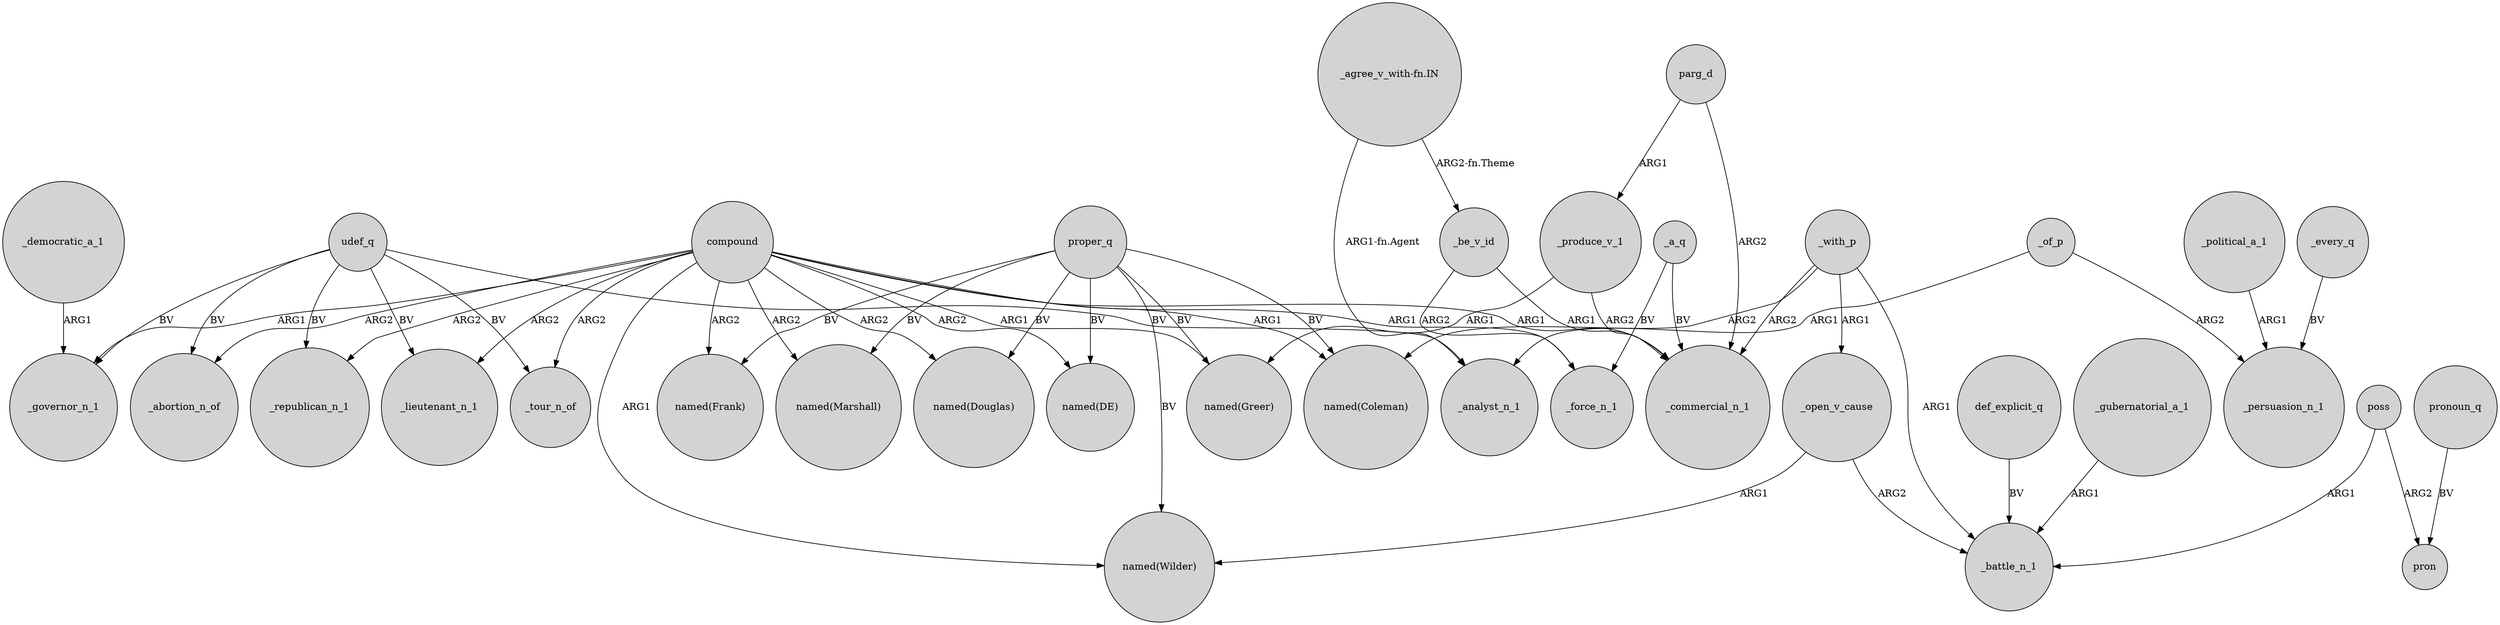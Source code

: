digraph {
	node [shape=circle style=filled]
	_a_q -> _force_n_1 [label=BV]
	_be_v_id -> _commercial_n_1 [label=ARG1]
	_democratic_a_1 -> _governor_n_1 [label=ARG1]
	poss -> pron [label=ARG2]
	udef_q -> _governor_n_1 [label=BV]
	"_agree_v_with-fn.IN" -> _analyst_n_1 [label="ARG1-fn.Agent"]
	"_agree_v_with-fn.IN" -> _be_v_id [label="ARG2-fn.Theme"]
	compound -> _force_n_1 [label=ARG1]
	_every_q -> _persuasion_n_1 [label=BV]
	compound -> "named(Greer)" [label=ARG1]
	poss -> _battle_n_1 [label=ARG1]
	_open_v_cause -> _battle_n_1 [label=ARG2]
	_of_p -> _analyst_n_1 [label=ARG1]
	compound -> _lieutenant_n_1 [label=ARG2]
	_with_p -> "named(Coleman)" [label=ARG2]
	_a_q -> _commercial_n_1 [label=BV]
	compound -> "named(Marshall)" [label=ARG2]
	compound -> "named(DE)" [label=ARG2]
	compound -> "named(Wilder)" [label=ARG1]
	compound -> "named(Coleman)" [label=ARG1]
	parg_d -> _produce_v_1 [label=ARG1]
	compound -> _tour_n_of [label=ARG2]
	pronoun_q -> pron [label=BV]
	udef_q -> _tour_n_of [label=BV]
	udef_q -> _lieutenant_n_1 [label=BV]
	compound -> "named(Douglas)" [label=ARG2]
	def_explicit_q -> _battle_n_1 [label=BV]
	compound -> _governor_n_1 [label=ARG1]
	proper_q -> "named(Wilder)" [label=BV]
	_with_p -> _battle_n_1 [label=ARG1]
	proper_q -> "named(DE)" [label=BV]
	_with_p -> _open_v_cause [label=ARG1]
	_be_v_id -> _force_n_1 [label=ARG2]
	compound -> _republican_n_1 [label=ARG2]
	_produce_v_1 -> "named(Greer)" [label=ARG1]
	_open_v_cause -> "named(Wilder)" [label=ARG1]
	proper_q -> "named(Marshall)" [label=BV]
	compound -> _commercial_n_1 [label=ARG1]
	udef_q -> _abortion_n_of [label=BV]
	parg_d -> _commercial_n_1 [label=ARG2]
	udef_q -> _analyst_n_1 [label=BV]
	_of_p -> _persuasion_n_1 [label=ARG2]
	_produce_v_1 -> _commercial_n_1 [label=ARG2]
	_gubernatorial_a_1 -> _battle_n_1 [label=ARG1]
	compound -> _abortion_n_of [label=ARG2]
	proper_q -> "named(Coleman)" [label=BV]
	udef_q -> _republican_n_1 [label=BV]
	proper_q -> "named(Greer)" [label=BV]
	compound -> "named(Frank)" [label=ARG2]
	_political_a_1 -> _persuasion_n_1 [label=ARG1]
	proper_q -> "named(Frank)" [label=BV]
	_with_p -> _commercial_n_1 [label=ARG2]
	proper_q -> "named(Douglas)" [label=BV]
}
